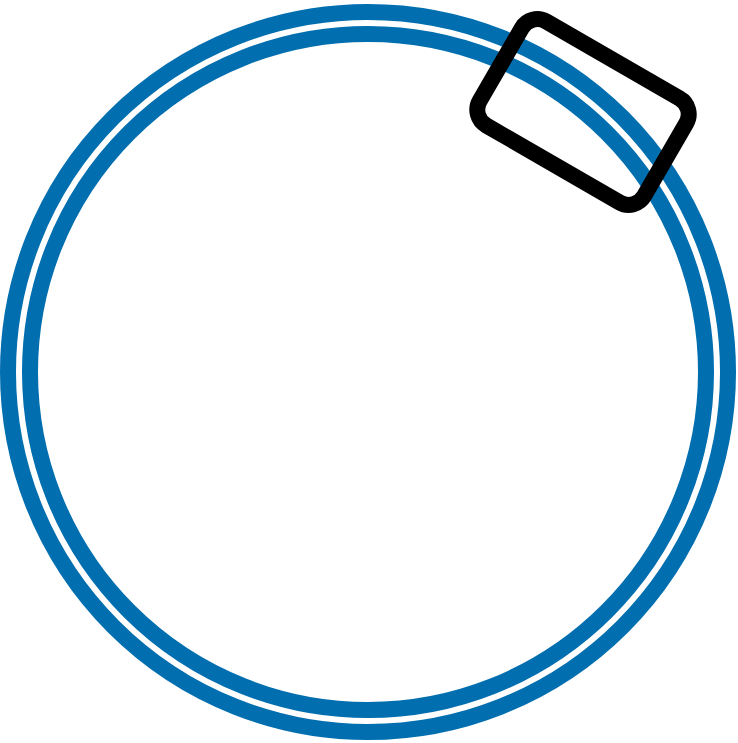 <mxfile>
    <diagram id="JtSncFY0eMW30kXmFA_Q" name="Page-1">
        <mxGraphModel dx="1013" dy="406" grid="1" gridSize="10" guides="1" tooltips="1" connect="1" arrows="1" fold="1" page="1" pageScale="1" pageWidth="850" pageHeight="1100" math="0" shadow="0">
            <root>
                <mxCell id="0"/>
                <mxCell id="1" parent="0"/>
                <mxCell id="2" value="" style="ellipse;shape=doubleEllipse;whiteSpace=wrap;html=1;aspect=fixed;strokeColor=#006EAF;fontColor=#ffffff;fillColor=none;strokeWidth=8;" vertex="1" parent="1">
                    <mxGeometry x="210" y="70" width="360" height="360" as="geometry"/>
                </mxCell>
                <mxCell id="3" value="" style="rounded=1;whiteSpace=wrap;html=1;strokeWidth=8;fillColor=none;rotation=30;" vertex="1" parent="1">
                    <mxGeometry x="450" y="90" width="95" height="60" as="geometry"/>
                </mxCell>
            </root>
        </mxGraphModel>
    </diagram>
</mxfile>